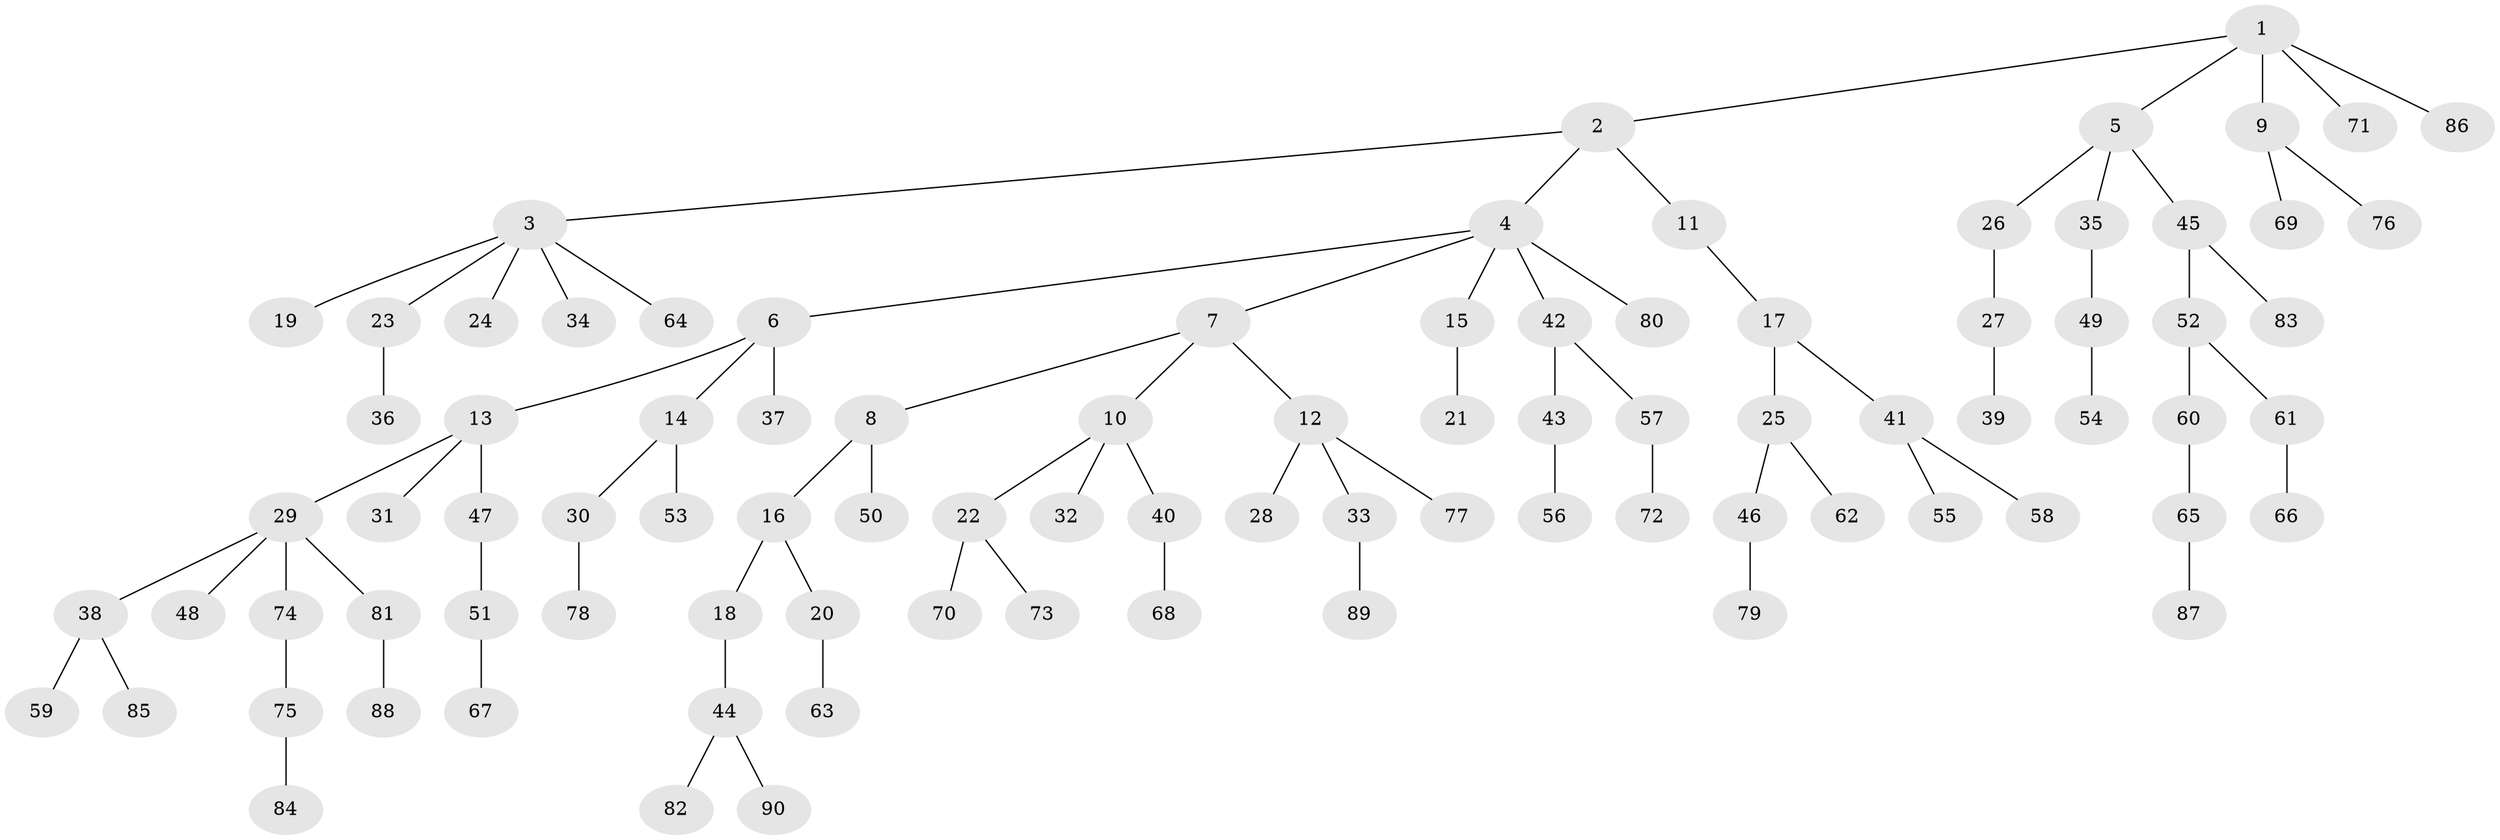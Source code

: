 // Generated by graph-tools (version 1.1) at 2025/36/03/09/25 02:36:35]
// undirected, 90 vertices, 89 edges
graph export_dot {
graph [start="1"]
  node [color=gray90,style=filled];
  1;
  2;
  3;
  4;
  5;
  6;
  7;
  8;
  9;
  10;
  11;
  12;
  13;
  14;
  15;
  16;
  17;
  18;
  19;
  20;
  21;
  22;
  23;
  24;
  25;
  26;
  27;
  28;
  29;
  30;
  31;
  32;
  33;
  34;
  35;
  36;
  37;
  38;
  39;
  40;
  41;
  42;
  43;
  44;
  45;
  46;
  47;
  48;
  49;
  50;
  51;
  52;
  53;
  54;
  55;
  56;
  57;
  58;
  59;
  60;
  61;
  62;
  63;
  64;
  65;
  66;
  67;
  68;
  69;
  70;
  71;
  72;
  73;
  74;
  75;
  76;
  77;
  78;
  79;
  80;
  81;
  82;
  83;
  84;
  85;
  86;
  87;
  88;
  89;
  90;
  1 -- 2;
  1 -- 5;
  1 -- 9;
  1 -- 71;
  1 -- 86;
  2 -- 3;
  2 -- 4;
  2 -- 11;
  3 -- 19;
  3 -- 23;
  3 -- 24;
  3 -- 34;
  3 -- 64;
  4 -- 6;
  4 -- 7;
  4 -- 15;
  4 -- 42;
  4 -- 80;
  5 -- 26;
  5 -- 35;
  5 -- 45;
  6 -- 13;
  6 -- 14;
  6 -- 37;
  7 -- 8;
  7 -- 10;
  7 -- 12;
  8 -- 16;
  8 -- 50;
  9 -- 69;
  9 -- 76;
  10 -- 22;
  10 -- 32;
  10 -- 40;
  11 -- 17;
  12 -- 28;
  12 -- 33;
  12 -- 77;
  13 -- 29;
  13 -- 31;
  13 -- 47;
  14 -- 30;
  14 -- 53;
  15 -- 21;
  16 -- 18;
  16 -- 20;
  17 -- 25;
  17 -- 41;
  18 -- 44;
  20 -- 63;
  22 -- 70;
  22 -- 73;
  23 -- 36;
  25 -- 46;
  25 -- 62;
  26 -- 27;
  27 -- 39;
  29 -- 38;
  29 -- 48;
  29 -- 74;
  29 -- 81;
  30 -- 78;
  33 -- 89;
  35 -- 49;
  38 -- 59;
  38 -- 85;
  40 -- 68;
  41 -- 55;
  41 -- 58;
  42 -- 43;
  42 -- 57;
  43 -- 56;
  44 -- 82;
  44 -- 90;
  45 -- 52;
  45 -- 83;
  46 -- 79;
  47 -- 51;
  49 -- 54;
  51 -- 67;
  52 -- 60;
  52 -- 61;
  57 -- 72;
  60 -- 65;
  61 -- 66;
  65 -- 87;
  74 -- 75;
  75 -- 84;
  81 -- 88;
}
